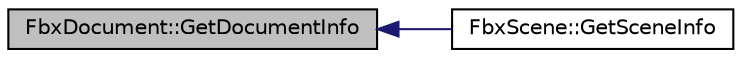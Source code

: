 digraph "FbxDocument::GetDocumentInfo"
{
  edge [fontname="Helvetica",fontsize="10",labelfontname="Helvetica",labelfontsize="10"];
  node [fontname="Helvetica",fontsize="10",shape=record];
  rankdir="LR";
  Node34 [label="FbxDocument::GetDocumentInfo",height=0.2,width=0.4,color="black", fillcolor="grey75", style="filled", fontcolor="black"];
  Node34 -> Node35 [dir="back",color="midnightblue",fontsize="10",style="solid",fontname="Helvetica"];
  Node35 [label="FbxScene::GetSceneInfo",height=0.2,width=0.4,color="black", fillcolor="white", style="filled",URL="$class_fbx_scene.html#a5af52a77f2053fae74477261f857a0d8"];
}
